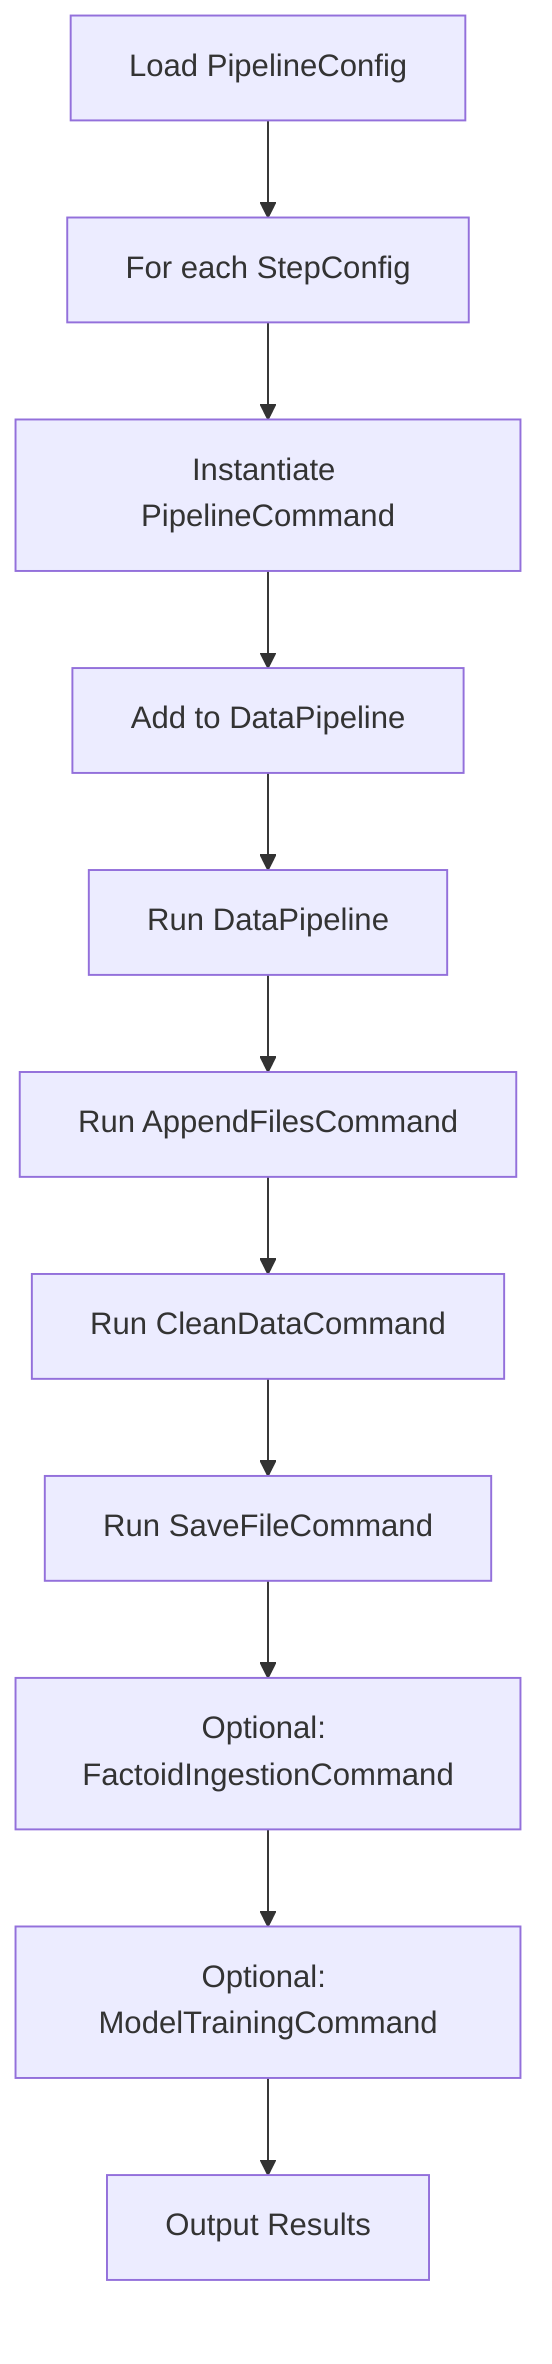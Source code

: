 flowchart TD
    A[Load PipelineConfig] --> B[For each StepConfig]
    B --> C[Instantiate PipelineCommand]
    C --> D[Add to DataPipeline]
    D --> E[Run DataPipeline]
    E --> F[Run AppendFilesCommand]
    F --> G[Run CleanDataCommand]
    G --> H[Run SaveFileCommand]
    H --> I[Optional: FactoidIngestionCommand]
    I --> J[Optional: ModelTrainingCommand]
    J --> K[Output Results]